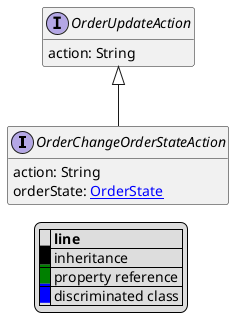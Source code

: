 @startuml

hide empty fields
hide empty methods
legend
|= |= line |
|<back:black>   </back>| inheritance |
|<back:green>   </back>| property reference |
|<back:blue>   </back>| discriminated class |
endlegend
interface OrderChangeOrderStateAction [[OrderChangeOrderStateAction.svg]] extends OrderUpdateAction {
    action: String
    orderState: [[OrderState.svg OrderState]]
}
interface OrderUpdateAction [[OrderUpdateAction.svg]]  {
    action: String
}





@enduml
